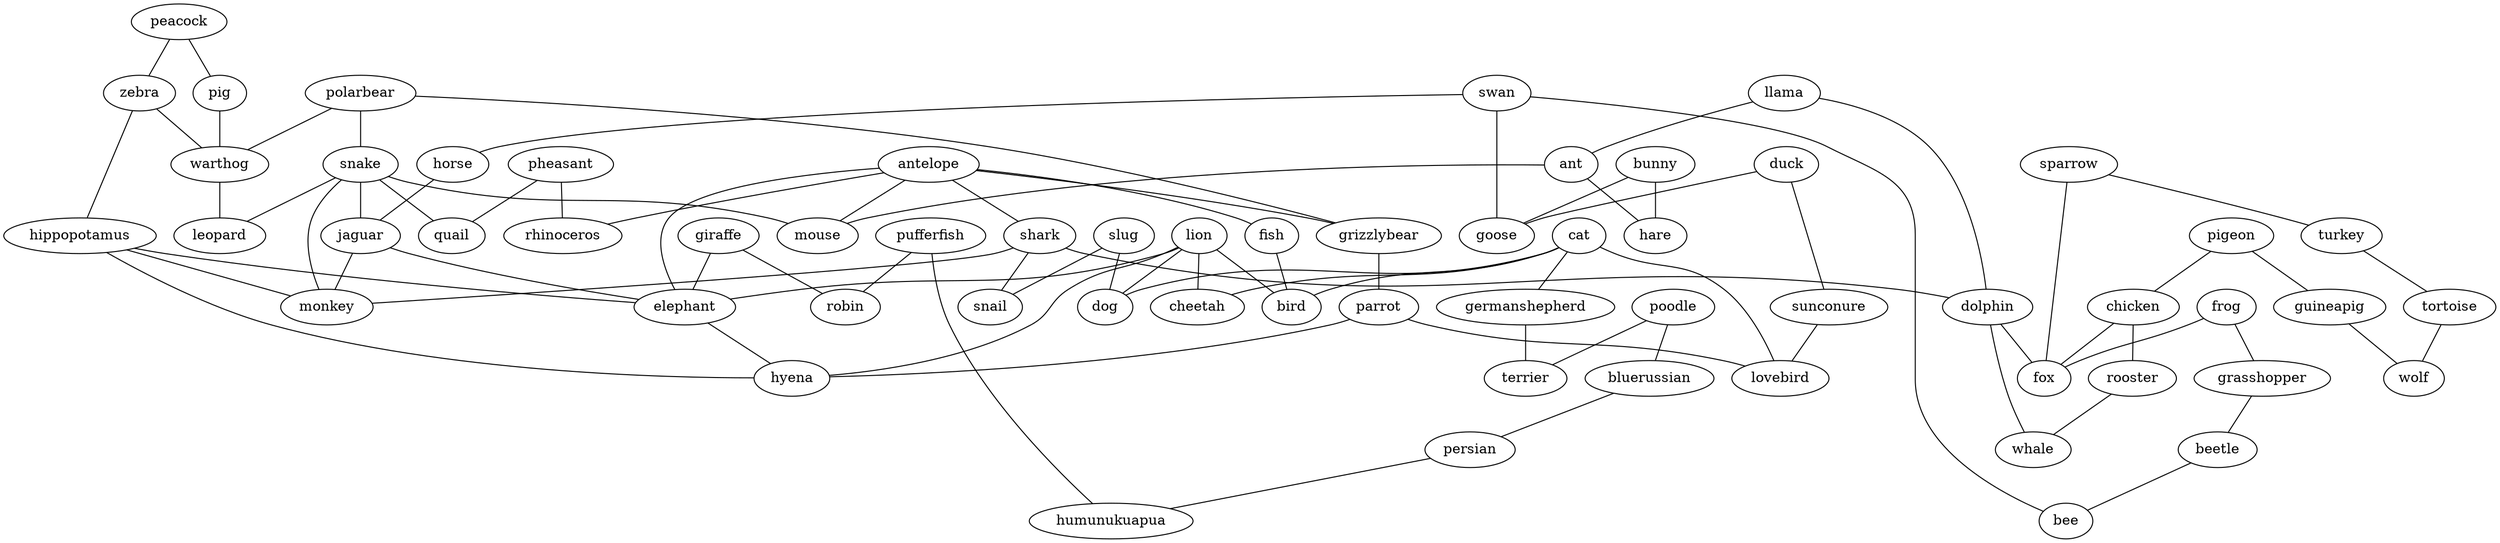 strict graph  {
	peacock -- pig	 [weight=1];
	peacock -- zebra	 [weight=1];
	antelope -- grizzlybear	 [weight=1];
	antelope -- shark	 [weight=1];
	antelope -- fish	 [weight=1];
	antelope -- mouse	 [weight=1];
	antelope -- rhinoceros	 [weight=1];
	antelope -- elephant	 [weight=1];
	swan -- horse	 [weight=1];
	swan -- goose	 [weight=1];
	swan -- bee	 [weight=1];
	pheasant -- quail	 [weight=1];
	pheasant -- rhinoceros	 [weight=1];
	sparrow -- turkey	 [weight=1];
	sparrow -- fox	 [weight=1];
	pigeon -- chicken	 [weight=1];
	pigeon -- guineapig	 [weight=1];
	poodle -- bluerussian	 [weight=1];
	poodle -- terrier	 [weight=1];
	duck -- sunconure	 [weight=1];
	duck -- goose	 [weight=1];
	chicken -- rooster	 [weight=1];
	chicken -- fox	 [weight=1];
	turkey -- tortoise	 [weight=1];
	horse -- jaguar	 [weight=1];
	frog -- grasshopper	 [weight=1];
	frog -- fox	 [weight=1];
	polarbear -- grizzlybear	 [weight=1];
	polarbear -- snake	 [weight=1];
	polarbear -- warthog	 [weight=1];
	pufferfish -- robin	 [weight=1];
	pufferfish -- humunukuapua	 [weight=1];
	grasshopper -- beetle	 [weight=1];
	grizzlybear -- parrot	 [weight=1];
	giraffe -- robin	 [weight=1];
	giraffe -- elephant	 [weight=1];
	snake -- jaguar	 [weight=1];
	snake -- quail	 [weight=1];
	snake -- mouse	 [weight=1];
	snake -- leopard	 [weight=1];
	snake -- monkey	 [weight=1];
	llama -- ant	 [weight=1];
	llama -- dolphin	 [weight=1];
	sunconure -- lovebird	 [weight=1];
	bunny -- goose	 [weight=1];
	bunny -- hare	 [weight=1];
	rooster -- whale	 [weight=1];
	ant -- mouse	 [weight=1];
	ant -- hare	 [weight=1];
	jaguar -- elephant	 [weight=1];
	jaguar -- monkey	 [weight=1];
	parrot -- lovebird	 [weight=1];
	parrot -- hyena	 [weight=1];
	cat -- lovebird	 [weight=1];
	cat -- cheetah	 [weight=1];
	cat -- bird	 [weight=1];
	cat -- germanshepherd	 [weight=1];
	cat -- dog	 [weight=1];
	bluerussian -- persian	 [weight=1];
	shark -- dolphin	 [weight=1];
	shark -- monkey	 [weight=1];
	shark -- snail	 [weight=1];
	fish -- bird	 [weight=1];
	dolphin -- fox	 [weight=1];
	dolphin -- whale	 [weight=1];
	pig -- warthog	 [weight=1];
	lion -- elephant	 [weight=1];
	lion -- cheetah	 [weight=1];
	lion -- bird	 [weight=1];
	lion -- dog	 [weight=1];
	lion -- hyena	 [weight=1];
	persian -- humunukuapua	 [weight=1];
	zebra -- warthog	 [weight=1];
	zebra -- hippopotamus	 [weight=1];
	beetle -- bee	 [weight=1];
	warthog -- leopard	 [weight=1];
	hippopotamus -- elephant	 [weight=1];
	hippopotamus -- monkey	 [weight=1];
	hippopotamus -- hyena	 [weight=1];
	guineapig -- wolf	 [weight=1];
	elephant -- hyena	 [weight=1];
	germanshepherd -- terrier	 [weight=1];
	slug -- snail	 [weight=1];
	slug -- dog	 [weight=1];
	tortoise -- wolf	 [weight=1];
}

